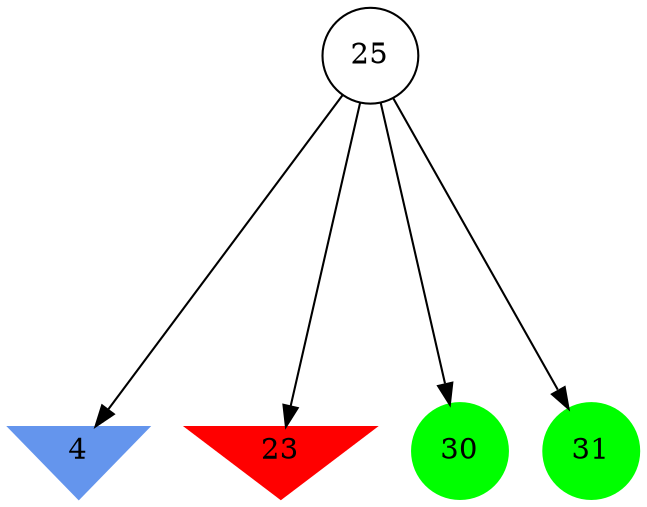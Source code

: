 digraph brain {
	ranksep=2.0;
	4 [shape=invtriangle,style=filled,color=cornflowerblue];
	23 [shape=invtriangle,style=filled,color=red];
	25 [shape=circle,color=black];
	30 [shape=circle,style=filled,color=green];
	31 [shape=circle,style=filled,color=green];
	25	->	31;
	25	->	23;
	25	->	30;
	25	->	4;
	{ rank=same; 4; 23; }
	{ rank=same; 25; }
	{ rank=same; 30; 31; }
}
